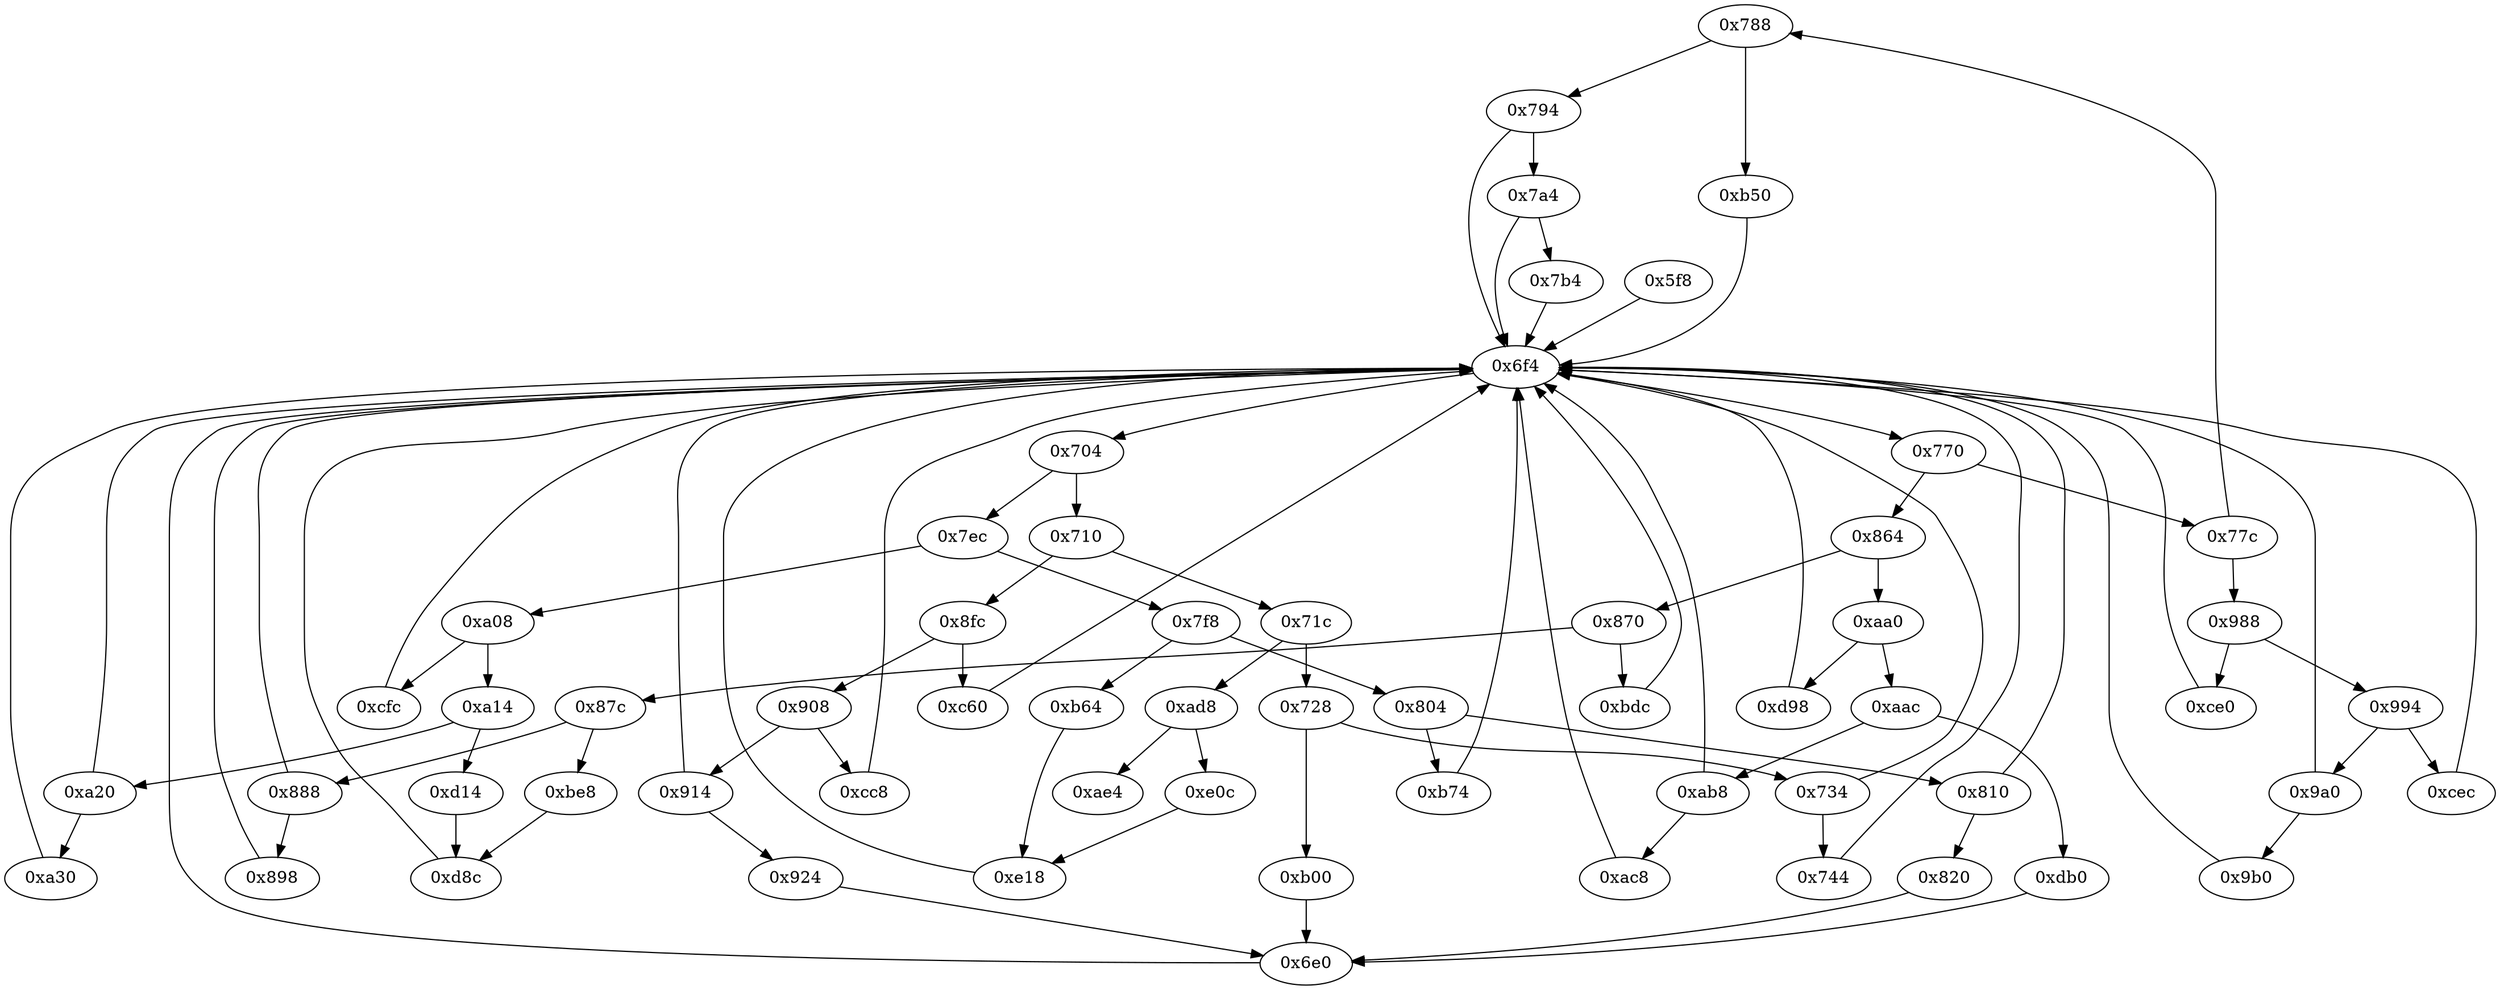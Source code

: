 strict digraph "" {
	"0x788"	 [opcode="[u'ldr', u'cmp', u'b']"];
	"0xb50"	 [opcode="[u'ldr', u'ldr', u'bl', u'mov', u'b']"];
	"0x788" -> "0xb50";
	"0x794"	 [opcode="[u'ldr', u'cmp', u'mov', u'b']"];
	"0x788" -> "0x794";
	"0x87c"	 [opcode="[u'ldr', u'cmp', u'b']"];
	"0xbe8"	 [opcode="[u'ldr', u'ldr', u'ldr', u'add', u'add', u'sub', u'str', u'ldr', u'ldr', u'ldr', u'add', u'sub', u'sub', u'mul', u'mvn', u'ldr', \
u'ldr', u'ldr', u'orr', u'cmn', u'mov', u'mov', u'cmp', u'mov', u'mov', u'mov', u'cmn', u'mov', u'mov', u'b']"];
	"0x87c" -> "0xbe8";
	"0x888"	 [opcode="[u'ldr', u'cmp', u'mov', u'b']"];
	"0x87c" -> "0x888";
	"0xd8c"	 [opcode="[u'teq', u'mov', u'b']"];
	"0x6f4"	 [opcode="[u'mov', u'ldr', u'cmp', u'b']"];
	"0xd8c" -> "0x6f4";
	"0xab8"	 [opcode="[u'ldr', u'cmp', u'mov', u'b']"];
	"0xac8"	 [opcode="[u'ldr', u'str', u'ldr', u'b']"];
	"0xab8" -> "0xac8";
	"0xab8" -> "0x6f4";
	"0x988"	 [opcode="[u'ldr', u'cmp', u'b']"];
	"0x994"	 [opcode="[u'ldr', u'cmp', u'b']"];
	"0x988" -> "0x994";
	"0xce0"	 [opcode="[u'ldr', u'mov', u'b']"];
	"0x988" -> "0xce0";
	"0xb00"	 [opcode="[u'ldr', u'ldr', u'bl', u'ldr', u'mov', u'ldr', u'sub', u'mul', u'eor', u'and', u'ldr', u'mov', u'mov', u'ldr', u'ldr', u'cmp', \
u'mov', u'teq', u'ldr', u'b']"];
	"0x6e0"	 [opcode="[u'mov', u'cmp', u'mov', u'cmp', u'mov']"];
	"0xb00" -> "0x6e0";
	"0xaac"	 [opcode="[u'ldr', u'cmp', u'b']"];
	"0xaac" -> "0xab8";
	"0xdb0"	 [opcode="[u'ldr', u'mov', u'cmp', u'mov', u'mov', u'strb', u'ldr', u'ldr', u'rsb', u'mvn', u'mul', u'eor', u'and', u'ldr', u'mov', u'mov', \
u'ldr', u'ldr', u'cmp', u'mov', u'teq', u'ldr', u'b']"];
	"0xaac" -> "0xdb0";
	"0x864"	 [opcode="[u'ldr', u'cmp', u'b']"];
	"0xaa0"	 [opcode="[u'ldr', u'cmp', u'b']"];
	"0x864" -> "0xaa0";
	"0x870"	 [opcode="[u'ldr', u'cmp', u'b']"];
	"0x864" -> "0x870";
	"0x7a4"	 [opcode="[u'ldr', u'cmp', u'mov', u'b']"];
	"0x7a4" -> "0x6f4";
	"0x7b4"	 [opcode="[u'ldr', u'ldr', u'ldr', u'ldr', u'ldr', u'ldr', u'ldr', u'ldr', u'ldr', u'ldr', u'ldr', u'ldr', u'mov', u'b']"];
	"0x7a4" -> "0x7b4";
	"0x9b0"	 [opcode="[u'ldr', u'mov', u'ldr', u'sub', u'mul', u'mov', u'eor', u'and', u'ldr', u'mov', u'ldr', u'cmp', u'mov', u'teq', u'ldr', u'mov', \
u'cmp', u'mov', u'mov', u'cmp', u'mov', u'b']"];
	"0x9b0" -> "0x6f4";
	"0x6e0" -> "0x6f4";
	"0xb64"	 [opcode="[u'ldrb', u'ldr', u'ldr', u'b']"];
	"0xe18"	 [opcode="[u'cmp', u'mov', u'b']"];
	"0xb64" -> "0xe18";
	"0xd14"	 [opcode="[u'ldr', u'ldr', u'ldr', u'ldrb', u'ldr', u'cmp', u'mov', u'mov', u'strb', u'ldr', u'ldr', u'ldr', u'sub', u'sub', u'add', u'mul', \
u'eor', u'and', u'ldr', u'ldr', u'mov', u'mov', u'cmp', u'mov', u'cmp', u'mov', u'mov', u'cmp', u'mov', u'mov']"];
	"0xd14" -> "0xd8c";
	"0x710"	 [opcode="[u'ldr', u'cmp', u'b']"];
	"0x8fc"	 [opcode="[u'ldr', u'cmp', u'b']"];
	"0x710" -> "0x8fc";
	"0x71c"	 [opcode="[u'ldr', u'cmp', u'b']"];
	"0x710" -> "0x71c";
	"0x924"	 [opcode="[u'ldr', u'ldr', u'mov', u'rsb', u'sub', u'str', u'ldr', u'ldr', u'ldr', u'sub', u'sub', u'add', u'mul', u'eor', u'and', u'ldr', \
u'mov', u'mov', u'ldr', u'ldr', u'cmp', u'mov', u'teq', u'ldr', u'b']"];
	"0x924" -> "0x6e0";
	"0x820"	 [opcode="[u'ldr', u'mov', u'ldr', u'sub', u'mul', u'eor', u'and', u'ldr', u'mov', u'mov', u'ldr', u'ldr', u'cmp', u'mov', u'teq', u'ldr', \
u'b']"];
	"0x820" -> "0x6e0";
	"0x908"	 [opcode="[u'ldr', u'cmp', u'b']"];
	"0xcc8"	 [opcode="[u'ldr', u'str', u'ldr', u'str', u'ldr', u'b']"];
	"0x908" -> "0xcc8";
	"0x914"	 [opcode="[u'ldr', u'cmp', u'mov', u'b']"];
	"0x908" -> "0x914";
	"0x744"	 [opcode="[u'ldrb', u'ldrb', u'ldr', u'cmp', u'mov', u'mov', u'cmp', u'mov', u'teq', u'mov', u'b']"];
	"0x744" -> "0x6f4";
	"0x7f8"	 [opcode="[u'ldr', u'cmp', u'b']"];
	"0x7f8" -> "0xb64";
	"0x804"	 [opcode="[u'ldr', u'cmp', u'b']"];
	"0x7f8" -> "0x804";
	"0x734"	 [opcode="[u'ldr', u'cmp', u'mov', u'b']"];
	"0x734" -> "0x744";
	"0x734" -> "0x6f4";
	"0xa20"	 [opcode="[u'ldr', u'cmp', u'mov', u'b']"];
	"0xa20" -> "0x6f4";
	"0xa30"	 [opcode="[u'ldr', u'str', u'ldr', u'str', u'ldr', u'ldr', u'ldr', u'add', u'sub', u'sub', u'mul', u'mvn', u'ldr', u'orr', u'mov', u'cmn', \
u'mov', u'ldr', u'cmp', u'mov', u'mov', u'mov', u'cmn', u'mov', u'mov', u'teq', u'mov', u'b']"];
	"0xa20" -> "0xa30";
	"0x770"	 [opcode="[u'ldr', u'cmp', u'b']"];
	"0x770" -> "0x864";
	"0x77c"	 [opcode="[u'ldr', u'cmp', u'b']"];
	"0x770" -> "0x77c";
	"0xbe8" -> "0xd8c";
	"0xc60"	 [opcode="[u'ldr', u'ldr', u'ldr', u'ldr', u'ldr', u'sub', u'sub', u'add', u'mul', u'mvn', u'ldr', u'orr', u'mov', u'cmn', u'mov', u'ldr', \
u'cmp', u'mov', u'mov', u'mov', u'cmn', u'mov', u'mov', u'teq', u'mov', u'b']"];
	"0xc60" -> "0x6f4";
	"0xcc8" -> "0x6f4";
	"0xb50" -> "0x6f4";
	"0xac8" -> "0x6f4";
	"0xb74"	 [opcode="[u'ldr', u'ldr', u'str', u'ldr', u'ldr', u'ldr', u'sub', u'mov', u'mul', u'mov', u'mvn', u'ldr', u'orr', u'cmp', u'mov', u'cmn', \
u'mov', u'teq', u'ldr', u'mov', u'cmn', u'mov', u'mov', u'cmp', u'mov', u'b']"];
	"0x804" -> "0xb74";
	"0x810"	 [opcode="[u'ldr', u'cmp', u'mov', u'b']"];
	"0x804" -> "0x810";
	"0xa08"	 [opcode="[u'ldr', u'cmp', u'b']"];
	"0xa14"	 [opcode="[u'ldr', u'cmp', u'b']"];
	"0xa08" -> "0xa14";
	"0xcfc"	 [opcode="[u'ldr', u'ldr', u'mul', u'ldr', u'str', u'b']"];
	"0xa08" -> "0xcfc";
	"0xaa0" -> "0xaac";
	"0xd98"	 [opcode="[u'mov', u'str', u'mov', u'str', u'ldr', u'b']"];
	"0xaa0" -> "0xd98";
	"0x794" -> "0x7a4";
	"0x794" -> "0x6f4";
	"0x870" -> "0x87c";
	"0xbdc"	 [opcode="[u'ldr', u'ldr', u'b']"];
	"0x870" -> "0xbdc";
	"0x9a0"	 [opcode="[u'ldr', u'cmp', u'mov', u'b']"];
	"0x9a0" -> "0x9b0";
	"0x9a0" -> "0x6f4";
	"0x8fc" -> "0x908";
	"0x8fc" -> "0xc60";
	"0x6f4" -> "0x770";
	"0x704"	 [opcode="[u'ldr', u'cmp', u'b']"];
	"0x6f4" -> "0x704";
	"0x898"	 [opcode="[u'ldr', u'ldr', u'ldr', u'ldr', u'add', u'sub', u'sub', u'mul', u'mvn', u'ldr', u'orr', u'mov', u'cmn', u'mov', u'ldr', u'cmp', \
u'mov', u'mov', u'mov', u'cmn', u'mov', u'mov', u'teq', u'mov', u'b']"];
	"0x898" -> "0x6f4";
	"0xdb0" -> "0x6e0";
	"0xbdc" -> "0x6f4";
	"0xb74" -> "0x6f4";
	"0xe18" -> "0x6f4";
	"0x7b4" -> "0x6f4";
	"0xa30" -> "0x6f4";
	"0xa14" -> "0xd14";
	"0xa14" -> "0xa20";
	"0x728"	 [opcode="[u'ldr', u'cmp', u'b']"];
	"0x728" -> "0xb00";
	"0x728" -> "0x734";
	"0x994" -> "0x9a0";
	"0xcec"	 [opcode="[u'ldr', u'ldr', u'ldr', u'b']"];
	"0x994" -> "0xcec";
	"0xae4"	 [opcode="[u'ldr', u'cmp', u'mov', u'mov', u'sub', u'pop']"];
	"0x704" -> "0x710";
	"0x7ec"	 [opcode="[u'ldr', u'cmp', u'b']"];
	"0x704" -> "0x7ec";
	"0x810" -> "0x820";
	"0x810" -> "0x6f4";
	"0x914" -> "0x924";
	"0x914" -> "0x6f4";
	"0x77c" -> "0x788";
	"0x77c" -> "0x988";
	"0xd98" -> "0x6f4";
	"0xad8"	 [opcode="[u'ldr', u'cmp', u'b']"];
	"0xad8" -> "0xae4";
	"0xe0c"	 [opcode="[u'ldrb', u'ldr', u'ldr']"];
	"0xad8" -> "0xe0c";
	"0xcfc" -> "0x6f4";
	"0x71c" -> "0x728";
	"0x71c" -> "0xad8";
	"0xe0c" -> "0xe18";
	"0x7ec" -> "0x7f8";
	"0x7ec" -> "0xa08";
	"0xce0" -> "0x6f4";
	"0xcec" -> "0x6f4";
	"0x5f8"	 [opcode="[u'push', u'add', u'sub', u'ldr', u'str', u'mvn', u'ldr', u'ldr', u'sub', u'sub', u'add', u'mul', u'mov', u'mvn', u'ldr', u'orr', \
u'cmn', u'mov', u'mov', u'ldr', u'strb', u'cmp', u'mov', u'strb', u'ldr', u'ldr', u'str', u'ldr', u'str', u'ldr', u'str', u'ldr', \
u'str', u'ldr', u'ldr', u'str', u'ldr', u'str', u'ldr', u'str', u'ldr', u'ldr', u'ldr', u'str', u'ldr', u'ldr', u'ldr', u'str', \
u'ldr', u'add', u'str', u'ldr', u'add', u'str', u'str', u'str', u'str', u'b']"];
	"0x5f8" -> "0x6f4";
	"0x888" -> "0x6f4";
	"0x888" -> "0x898";
}
